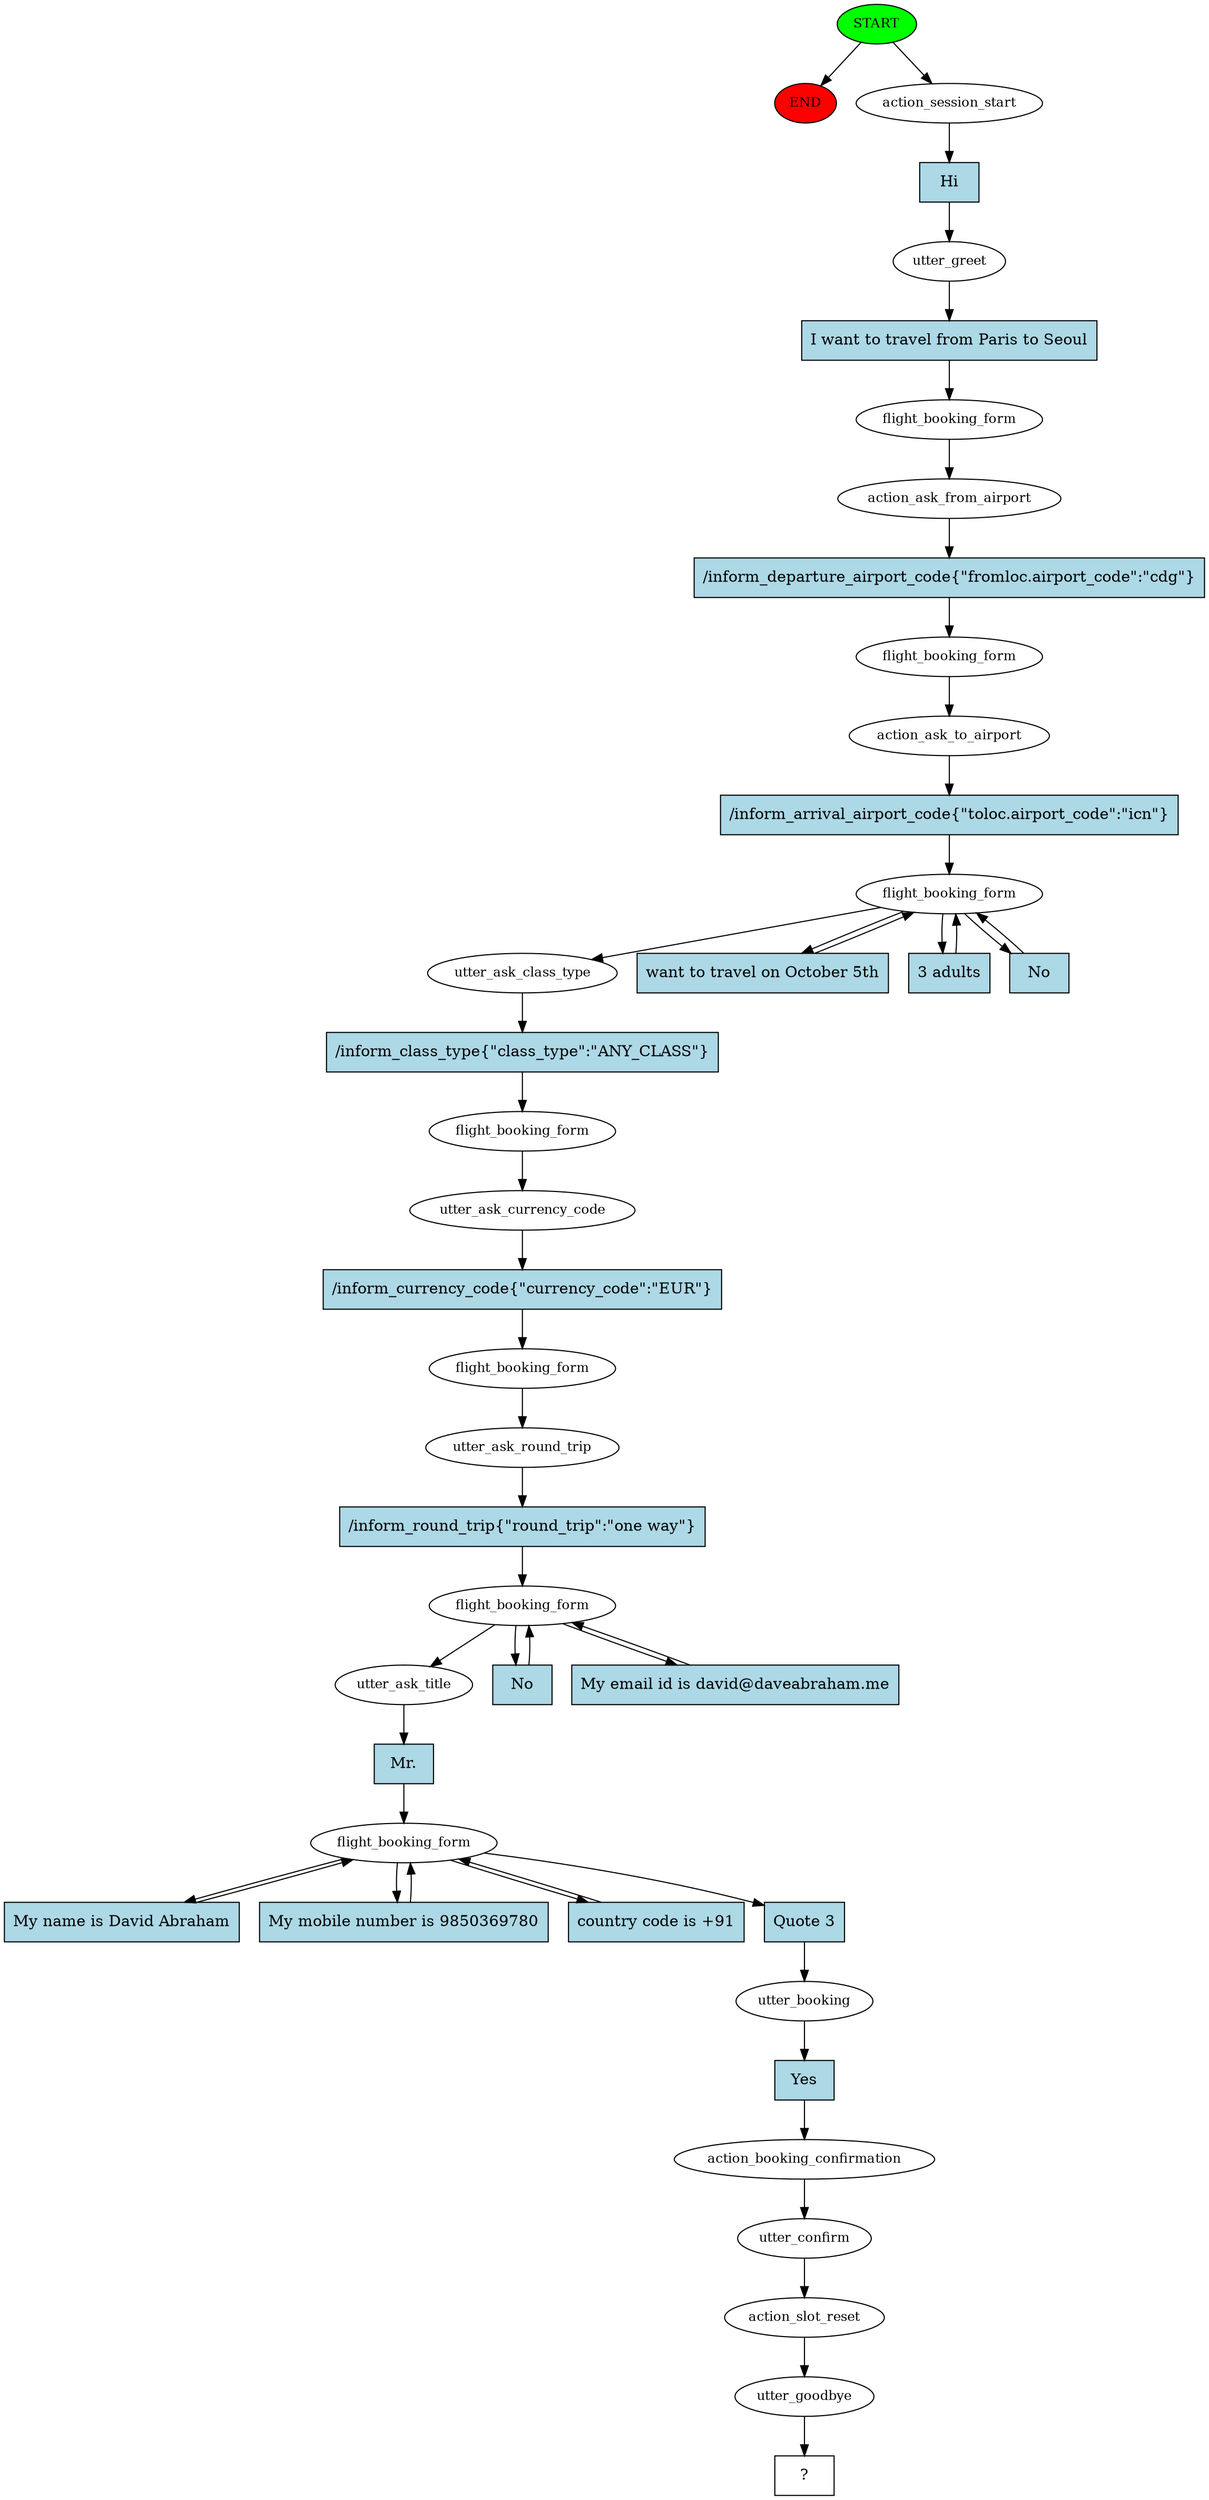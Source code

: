 digraph  {
0 [class="start active", fillcolor=green, fontsize=12, label=START, style=filled];
"-1" [class=end, fillcolor=red, fontsize=12, label=END, style=filled];
1 [class=active, fontsize=12, label=action_session_start];
2 [class=active, fontsize=12, label=utter_greet];
3 [class=active, fontsize=12, label=flight_booking_form];
4 [class=active, fontsize=12, label=action_ask_from_airport];
5 [class=active, fontsize=12, label=flight_booking_form];
6 [class=active, fontsize=12, label=action_ask_to_airport];
7 [class=active, fontsize=12, label=flight_booking_form];
12 [class=active, fontsize=12, label=utter_ask_class_type];
13 [class=active, fontsize=12, label=flight_booking_form];
14 [class=active, fontsize=12, label=utter_ask_currency_code];
15 [class=active, fontsize=12, label=flight_booking_form];
16 [class=active, fontsize=12, label=utter_ask_round_trip];
17 [class=active, fontsize=12, label=flight_booking_form];
20 [class=active, fontsize=12, label=utter_ask_title];
21 [class=active, fontsize=12, label=flight_booking_form];
25 [class=active, fontsize=12, label=utter_booking];
26 [class=active, fontsize=12, label=action_booking_confirmation];
27 [class=active, fontsize=12, label=utter_confirm];
28 [class=active, fontsize=12, label=action_slot_reset];
29 [class=active, fontsize=12, label=utter_goodbye];
30 [class="intent dashed active", label="  ?  ", shape=rect];
31 [class="intent active", fillcolor=lightblue, label=Hi, shape=rect, style=filled];
32 [class="intent active", fillcolor=lightblue, label="I want to travel from Paris to Seoul", shape=rect, style=filled];
33 [class="intent active", fillcolor=lightblue, label="/inform_departure_airport_code{\"fromloc.airport_code\":\"cdg\"}", shape=rect, style=filled];
34 [class="intent active", fillcolor=lightblue, label="/inform_arrival_airport_code{\"toloc.airport_code\":\"icn\"}", shape=rect, style=filled];
35 [class="intent active", fillcolor=lightblue, label="want to travel on October 5th", shape=rect, style=filled];
36 [class="intent active", fillcolor=lightblue, label="3 adults", shape=rect, style=filled];
37 [class="intent active", fillcolor=lightblue, label=No, shape=rect, style=filled];
38 [class="intent active", fillcolor=lightblue, label="/inform_class_type{\"class_type\":\"ANY_CLASS\"}", shape=rect, style=filled];
39 [class="intent active", fillcolor=lightblue, label="/inform_currency_code{\"currency_code\":\"EUR\"}", shape=rect, style=filled];
40 [class="intent active", fillcolor=lightblue, label="/inform_round_trip{\"round_trip\":\"one way\"}", shape=rect, style=filled];
41 [class="intent active", fillcolor=lightblue, label=No, shape=rect, style=filled];
42 [class="intent active", fillcolor=lightblue, label="My email id is david@daveabraham.me", shape=rect, style=filled];
43 [class="intent active", fillcolor=lightblue, label="Mr.", shape=rect, style=filled];
44 [class="intent active", fillcolor=lightblue, label="My name is David Abraham", shape=rect, style=filled];
45 [class="intent active", fillcolor=lightblue, label="My mobile number is 9850369780", shape=rect, style=filled];
46 [class="intent active", fillcolor=lightblue, label="country code is +91", shape=rect, style=filled];
47 [class="intent active", fillcolor=lightblue, label="Quote 3", shape=rect, style=filled];
48 [class="intent active", fillcolor=lightblue, label=Yes, shape=rect, style=filled];
0 -> "-1"  [class="", key=NONE, label=""];
0 -> 1  [class=active, key=NONE, label=""];
1 -> 31  [class=active, key=0];
2 -> 32  [class=active, key=0];
3 -> 4  [class=active, key=NONE, label=""];
4 -> 33  [class=active, key=0];
5 -> 6  [class=active, key=NONE, label=""];
6 -> 34  [class=active, key=0];
7 -> 12  [class=active, key=NONE, label=""];
7 -> 35  [class=active, key=0];
7 -> 36  [class=active, key=0];
7 -> 37  [class=active, key=0];
12 -> 38  [class=active, key=0];
13 -> 14  [class=active, key=NONE, label=""];
14 -> 39  [class=active, key=0];
15 -> 16  [class=active, key=NONE, label=""];
16 -> 40  [class=active, key=0];
17 -> 20  [class=active, key=NONE, label=""];
17 -> 41  [class=active, key=0];
17 -> 42  [class=active, key=0];
20 -> 43  [class=active, key=0];
21 -> 44  [class=active, key=0];
21 -> 45  [class=active, key=0];
21 -> 46  [class=active, key=0];
21 -> 47  [class=active, key=0];
25 -> 48  [class=active, key=0];
26 -> 27  [class=active, key=NONE, label=""];
27 -> 28  [class=active, key=NONE, label=""];
28 -> 29  [class=active, key=NONE, label=""];
29 -> 30  [class=active, key=NONE, label=""];
31 -> 2  [class=active, key=0];
32 -> 3  [class=active, key=0];
33 -> 5  [class=active, key=0];
34 -> 7  [class=active, key=0];
35 -> 7  [class=active, key=0];
36 -> 7  [class=active, key=0];
37 -> 7  [class=active, key=0];
38 -> 13  [class=active, key=0];
39 -> 15  [class=active, key=0];
40 -> 17  [class=active, key=0];
41 -> 17  [class=active, key=0];
42 -> 17  [class=active, key=0];
43 -> 21  [class=active, key=0];
44 -> 21  [class=active, key=0];
45 -> 21  [class=active, key=0];
46 -> 21  [class=active, key=0];
47 -> 25  [class=active, key=0];
48 -> 26  [class=active, key=0];
}
